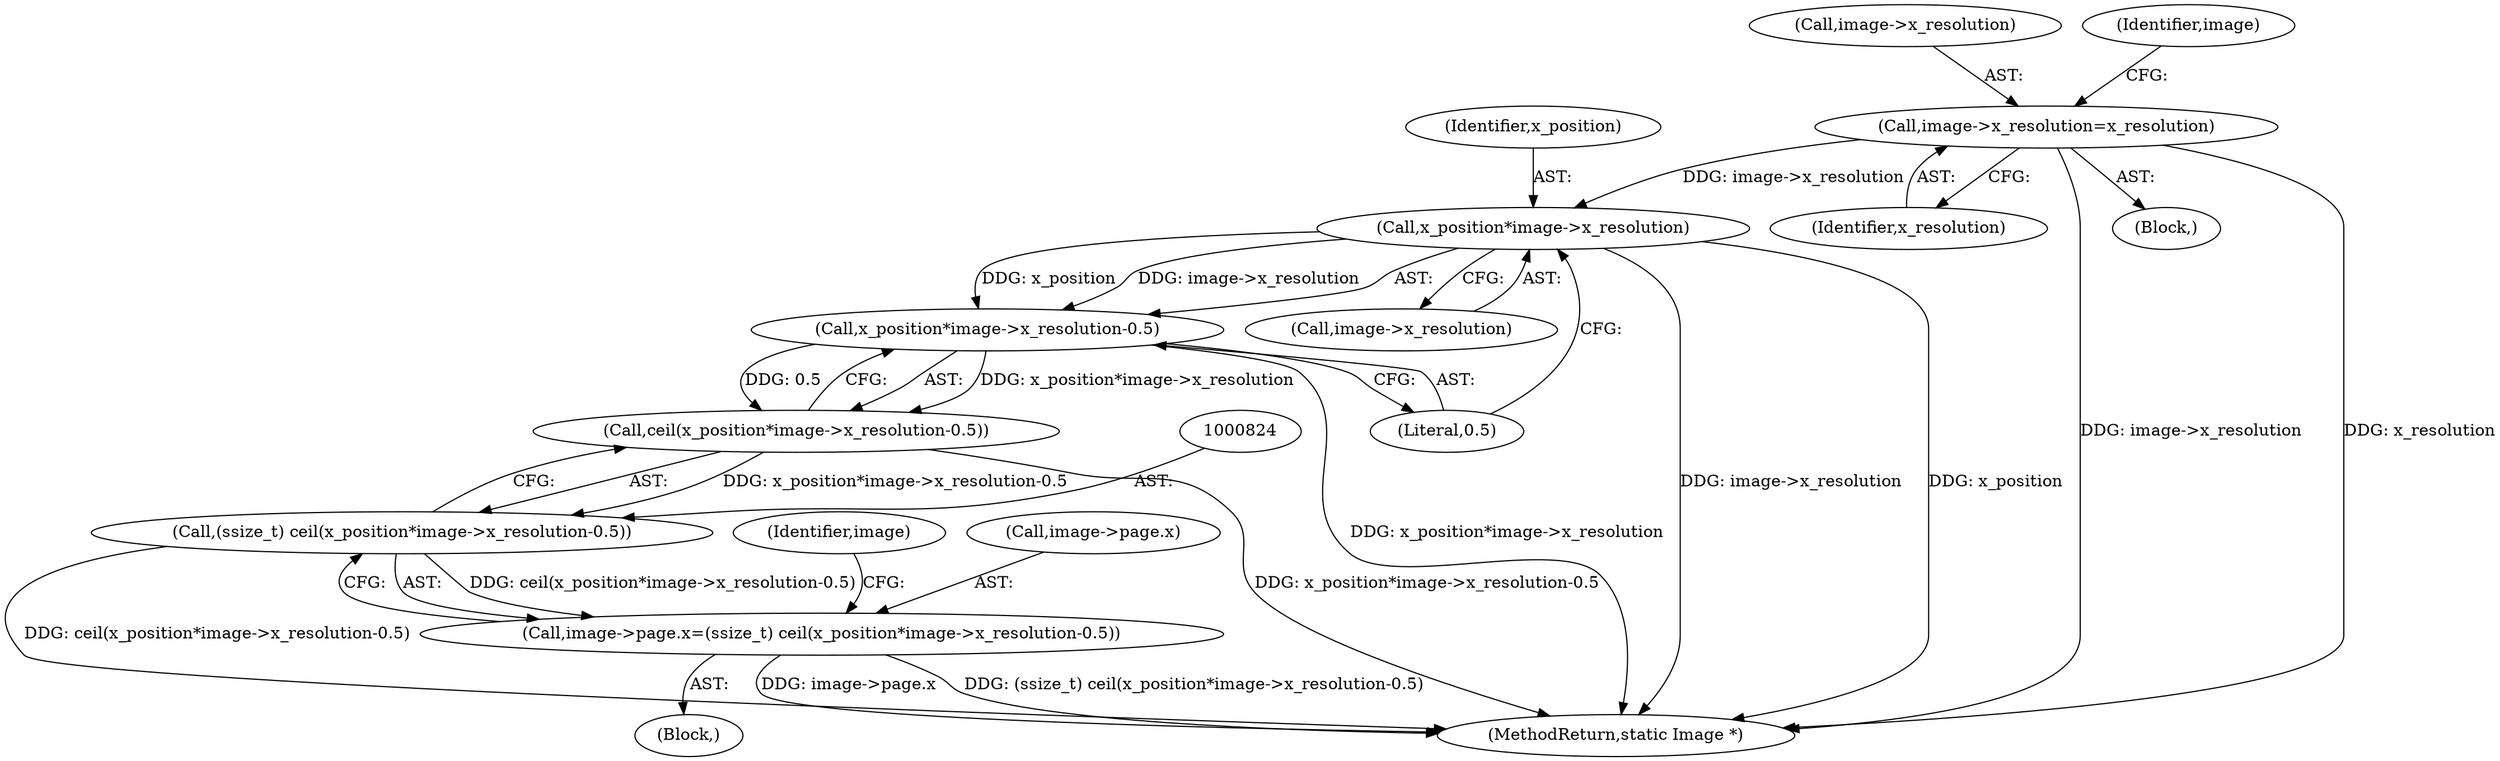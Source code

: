 digraph "0_ImageMagick_f8877abac8e568b2f339cca70c2c3c1b6eaec288@pointer" {
"1000763" [label="(Call,image->x_resolution=x_resolution)"];
"1000827" [label="(Call,x_position*image->x_resolution)"];
"1000826" [label="(Call,x_position*image->x_resolution-0.5)"];
"1000825" [label="(Call,ceil(x_position*image->x_resolution-0.5))"];
"1000823" [label="(Call,(ssize_t) ceil(x_position*image->x_resolution-0.5))"];
"1000817" [label="(Call,image->page.x=(ssize_t) ceil(x_position*image->x_resolution-0.5))"];
"1000832" [label="(Literal,0.5)"];
"1003406" [label="(MethodReturn,static Image *)"];
"1000829" [label="(Call,image->x_resolution)"];
"1000817" [label="(Call,image->page.x=(ssize_t) ceil(x_position*image->x_resolution-0.5))"];
"1000827" [label="(Call,x_position*image->x_resolution)"];
"1000767" [label="(Identifier,x_resolution)"];
"1000828" [label="(Identifier,x_position)"];
"1000825" [label="(Call,ceil(x_position*image->x_resolution-0.5))"];
"1000826" [label="(Call,x_position*image->x_resolution-0.5)"];
"1000836" [label="(Identifier,image)"];
"1000762" [label="(Block,)"];
"1000764" [label="(Call,image->x_resolution)"];
"1000823" [label="(Call,(ssize_t) ceil(x_position*image->x_resolution-0.5))"];
"1000818" [label="(Call,image->page.x)"];
"1000763" [label="(Call,image->x_resolution=x_resolution)"];
"1000816" [label="(Block,)"];
"1000770" [label="(Identifier,image)"];
"1000763" -> "1000762"  [label="AST: "];
"1000763" -> "1000767"  [label="CFG: "];
"1000764" -> "1000763"  [label="AST: "];
"1000767" -> "1000763"  [label="AST: "];
"1000770" -> "1000763"  [label="CFG: "];
"1000763" -> "1003406"  [label="DDG: x_resolution"];
"1000763" -> "1003406"  [label="DDG: image->x_resolution"];
"1000763" -> "1000827"  [label="DDG: image->x_resolution"];
"1000827" -> "1000826"  [label="AST: "];
"1000827" -> "1000829"  [label="CFG: "];
"1000828" -> "1000827"  [label="AST: "];
"1000829" -> "1000827"  [label="AST: "];
"1000832" -> "1000827"  [label="CFG: "];
"1000827" -> "1003406"  [label="DDG: image->x_resolution"];
"1000827" -> "1003406"  [label="DDG: x_position"];
"1000827" -> "1000826"  [label="DDG: x_position"];
"1000827" -> "1000826"  [label="DDG: image->x_resolution"];
"1000826" -> "1000825"  [label="AST: "];
"1000826" -> "1000832"  [label="CFG: "];
"1000832" -> "1000826"  [label="AST: "];
"1000825" -> "1000826"  [label="CFG: "];
"1000826" -> "1003406"  [label="DDG: x_position*image->x_resolution"];
"1000826" -> "1000825"  [label="DDG: x_position*image->x_resolution"];
"1000826" -> "1000825"  [label="DDG: 0.5"];
"1000825" -> "1000823"  [label="AST: "];
"1000823" -> "1000825"  [label="CFG: "];
"1000825" -> "1003406"  [label="DDG: x_position*image->x_resolution-0.5"];
"1000825" -> "1000823"  [label="DDG: x_position*image->x_resolution-0.5"];
"1000823" -> "1000817"  [label="AST: "];
"1000824" -> "1000823"  [label="AST: "];
"1000817" -> "1000823"  [label="CFG: "];
"1000823" -> "1003406"  [label="DDG: ceil(x_position*image->x_resolution-0.5)"];
"1000823" -> "1000817"  [label="DDG: ceil(x_position*image->x_resolution-0.5)"];
"1000817" -> "1000816"  [label="AST: "];
"1000818" -> "1000817"  [label="AST: "];
"1000836" -> "1000817"  [label="CFG: "];
"1000817" -> "1003406"  [label="DDG: image->page.x"];
"1000817" -> "1003406"  [label="DDG: (ssize_t) ceil(x_position*image->x_resolution-0.5)"];
}
